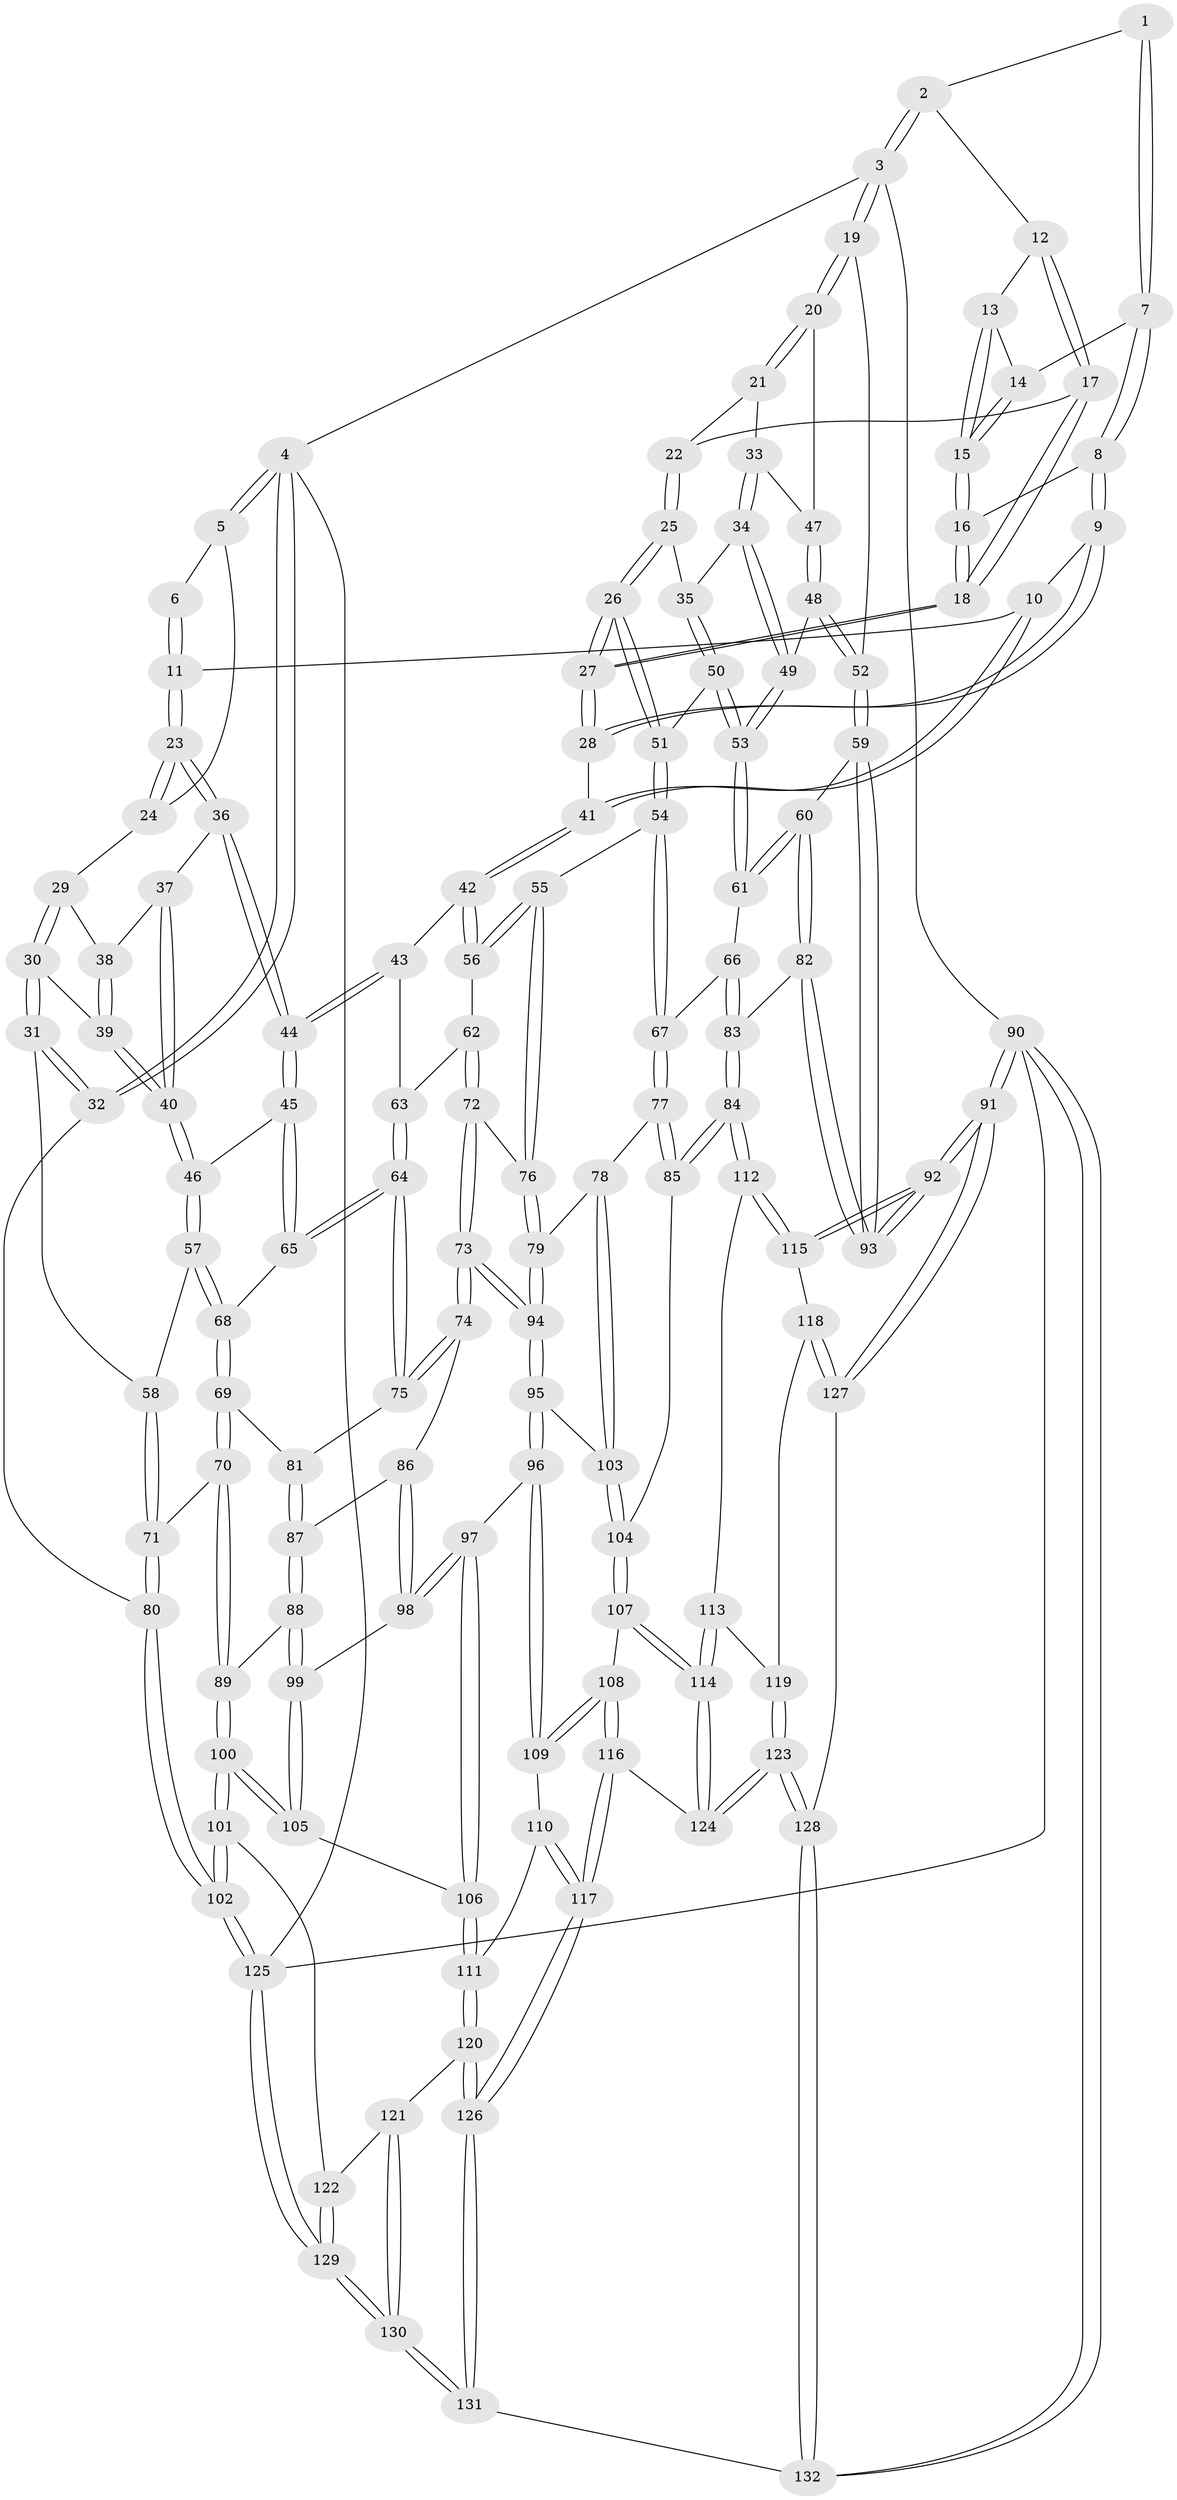 // Generated by graph-tools (version 1.1) at 2025/17/03/09/25 04:17:17]
// undirected, 132 vertices, 327 edges
graph export_dot {
graph [start="1"]
  node [color=gray90,style=filled];
  1 [pos="+0.5502602281614083+0"];
  2 [pos="+0.8581692374533653+0"];
  3 [pos="+1+0"];
  4 [pos="+0+0"];
  5 [pos="+0.057036668996804624+0"];
  6 [pos="+0.3331473825948568+0"];
  7 [pos="+0.5645316423412281+0"];
  8 [pos="+0.5454950716985145+0.0644098573512705"];
  9 [pos="+0.5390645292810735+0.07580716187098938"];
  10 [pos="+0.39881954050006463+0.11210491798097638"];
  11 [pos="+0.38443025850918094+0.10830938217384875"];
  12 [pos="+0.7813301159184807+0"];
  13 [pos="+0.696463318435312+0.01412859770556841"];
  14 [pos="+0.6141078069040923+0.005824673907405296"];
  15 [pos="+0.6602552824412498+0.05549299892146168"];
  16 [pos="+0.6572573264183078+0.06758689470410055"];
  17 [pos="+0.7812994222020906+0.06222617873674383"];
  18 [pos="+0.6735789683933552+0.11042590693229073"];
  19 [pos="+1+0"];
  20 [pos="+1+0.08247296474790176"];
  21 [pos="+0.8162910024991364+0.09812828812604131"];
  22 [pos="+0.782101154156145+0.06395544797310876"];
  23 [pos="+0.34440767462674016+0.14173175878246932"];
  24 [pos="+0.13604727009621984+0.022376504475766338"];
  25 [pos="+0.7168783174608969+0.22453474815890928"];
  26 [pos="+0.6475038931325143+0.2262310562720936"];
  27 [pos="+0.6404841803040995+0.22100794358004025"];
  28 [pos="+0.6330819216352147+0.21951582008913098"];
  29 [pos="+0.1227930322238935+0.1212455568838045"];
  30 [pos="+0+0.23638551132632188"];
  31 [pos="+0+0.29022737449648944"];
  32 [pos="+0+0.2893117354840853"];
  33 [pos="+0.8344732524919549+0.20983835721021743"];
  34 [pos="+0.8059457022114102+0.24113308270538"];
  35 [pos="+0.7698075980309741+0.23810226082068367"];
  36 [pos="+0.33911440788271685+0.15071917886529515"];
  37 [pos="+0.17647974357828042+0.16365215699047364"];
  38 [pos="+0.13646394903770998+0.13235086367875928"];
  39 [pos="+0.1475915322622534+0.2846327595530114"];
  40 [pos="+0.20482167780093596+0.30431891941063216"];
  41 [pos="+0.5190061289111562+0.25300956498838767"];
  42 [pos="+0.47772574255316+0.31838662813479646"];
  43 [pos="+0.3655558720052945+0.3310836749428854"];
  44 [pos="+0.3064418337654594+0.31555610502144205"];
  45 [pos="+0.2907295001454622+0.3250400663895831"];
  46 [pos="+0.2070851472639658+0.30638146586671133"];
  47 [pos="+0.9698134583411846+0.16885024874676346"];
  48 [pos="+0.9069426333911793+0.3192982059820236"];
  49 [pos="+0.8526152570051975+0.3307722118432989"];
  50 [pos="+0.7350891929507217+0.3841947198649242"];
  51 [pos="+0.6546390412099545+0.3700235369904988"];
  52 [pos="+1+0.3840740619939421"];
  53 [pos="+0.8272589564478564+0.4278826713542731"];
  54 [pos="+0.5995101016263343+0.4430848985173285"];
  55 [pos="+0.577756831403289+0.4428545198651838"];
  56 [pos="+0.5363065970745733+0.4200221678437512"];
  57 [pos="+0.104232319142399+0.41158773275986604"];
  58 [pos="+0.010553098101748272+0.39064611644278757"];
  59 [pos="+1+0.4435691828772139"];
  60 [pos="+0.8583227957136543+0.4794645022189151"];
  61 [pos="+0.8364806782516866+0.45931640415610014"];
  62 [pos="+0.436437888370279+0.46345986775493375"];
  63 [pos="+0.40322341580267956+0.41478191255608926"];
  64 [pos="+0.3187764884512397+0.5087493839314932"];
  65 [pos="+0.28504438032244156+0.3627640244538812"];
  66 [pos="+0.7204646178200436+0.5054554619632042"];
  67 [pos="+0.6438707741396376+0.49901085145358076"];
  68 [pos="+0.15741244580181393+0.49559113012593486"];
  69 [pos="+0.15950279484574478+0.5313972546892339"];
  70 [pos="+0.10262675169094755+0.5938563294126229"];
  71 [pos="+0.08066769211728915+0.5942706701101503"];
  72 [pos="+0.39308404109474754+0.5542629695231526"];
  73 [pos="+0.3912034068977653+0.5554155258191014"];
  74 [pos="+0.3620082073172986+0.5493710636615596"];
  75 [pos="+0.3199338773481581+0.5166484166187465"];
  76 [pos="+0.5070391759479558+0.554473018695141"];
  77 [pos="+0.6264482769371253+0.634644697686202"];
  78 [pos="+0.5864408546274308+0.6400500918398203"];
  79 [pos="+0.5451628979547081+0.6110987696095752"];
  80 [pos="+0+0.6734130297541292"];
  81 [pos="+0.21773042487434677+0.540229560846499"];
  82 [pos="+0.8523494884612878+0.6630732546107552"];
  83 [pos="+0.759756236682108+0.7200098509098303"];
  84 [pos="+0.758444808505697+0.721200451092313"];
  85 [pos="+0.7507383607359087+0.7191876051190281"];
  86 [pos="+0.31459482609273937+0.609274656896856"];
  87 [pos="+0.259744616215794+0.6401836402800357"];
  88 [pos="+0.25643338470765414+0.647043795201349"];
  89 [pos="+0.150311575874738+0.6663004635108615"];
  90 [pos="+1+1"];
  91 [pos="+1+1"];
  92 [pos="+1+0.8692089997162163"];
  93 [pos="+1+0.738393640725315"];
  94 [pos="+0.41920302120328407+0.6614701323135319"];
  95 [pos="+0.41713253203733996+0.7273402727027979"];
  96 [pos="+0.4094662593763984+0.7349627836933942"];
  97 [pos="+0.38978408374505386+0.7332773794991686"];
  98 [pos="+0.3355282069679487+0.7207627596618619"];
  99 [pos="+0.29248301343231375+0.7219452678184234"];
  100 [pos="+0.1674860839177346+0.8117299189341686"];
  101 [pos="+0.15478593512861827+0.8233120592441092"];
  102 [pos="+0+0.8505196423744077"];
  103 [pos="+0.5160576402724513+0.7298508607975231"];
  104 [pos="+0.5676196638663662+0.7971872316453458"];
  105 [pos="+0.17962997798407201+0.8101935811920874"];
  106 [pos="+0.26654032441167436+0.8430369058326471"];
  107 [pos="+0.5635840061918703+0.8237032819382302"];
  108 [pos="+0.4787626373144617+0.8811712529142146"];
  109 [pos="+0.4114807562662747+0.8408210283870109"];
  110 [pos="+0.4030312048948983+0.8470882733759351"];
  111 [pos="+0.33929362330442403+0.8885243812472526"];
  112 [pos="+0.7621541764727846+0.7507422395390139"];
  113 [pos="+0.7580254193422478+0.8132021840792989"];
  114 [pos="+0.6351239093326296+0.9057955775117547"];
  115 [pos="+0.978105968063615+0.86166482555219"];
  116 [pos="+0.4970615957436703+0.9496844601102277"];
  117 [pos="+0.43571247091970183+1"];
  118 [pos="+0.8142920500047014+0.9043325977226971"];
  119 [pos="+0.7699181382836959+0.8361907305983686"];
  120 [pos="+0.3312033841152482+0.9481966542773094"];
  121 [pos="+0.21727417934978177+0.9579753371965983"];
  122 [pos="+0.1712081345989924+0.9065101188473071"];
  123 [pos="+0.6713829264965538+1"];
  124 [pos="+0.6296012464153441+0.9317312236210191"];
  125 [pos="+0+1"];
  126 [pos="+0.4226851635168864+1"];
  127 [pos="+0.8157721303475189+0.929278463965532"];
  128 [pos="+0.7397399048129566+1"];
  129 [pos="+0+1"];
  130 [pos="+0.22288060163453033+1"];
  131 [pos="+0.42465838504146974+1"];
  132 [pos="+0.7402399120214206+1"];
  1 -- 2;
  1 -- 7;
  1 -- 7;
  2 -- 3;
  2 -- 3;
  2 -- 12;
  3 -- 4;
  3 -- 19;
  3 -- 19;
  3 -- 90;
  4 -- 5;
  4 -- 5;
  4 -- 32;
  4 -- 32;
  4 -- 125;
  5 -- 6;
  5 -- 24;
  6 -- 11;
  6 -- 11;
  7 -- 8;
  7 -- 8;
  7 -- 14;
  8 -- 9;
  8 -- 9;
  8 -- 16;
  9 -- 10;
  9 -- 28;
  9 -- 28;
  10 -- 11;
  10 -- 41;
  10 -- 41;
  11 -- 23;
  11 -- 23;
  12 -- 13;
  12 -- 17;
  12 -- 17;
  13 -- 14;
  13 -- 15;
  13 -- 15;
  14 -- 15;
  14 -- 15;
  15 -- 16;
  15 -- 16;
  16 -- 18;
  16 -- 18;
  17 -- 18;
  17 -- 18;
  17 -- 22;
  18 -- 27;
  18 -- 27;
  19 -- 20;
  19 -- 20;
  19 -- 52;
  20 -- 21;
  20 -- 21;
  20 -- 47;
  21 -- 22;
  21 -- 33;
  22 -- 25;
  22 -- 25;
  23 -- 24;
  23 -- 24;
  23 -- 36;
  23 -- 36;
  24 -- 29;
  25 -- 26;
  25 -- 26;
  25 -- 35;
  26 -- 27;
  26 -- 27;
  26 -- 51;
  26 -- 51;
  27 -- 28;
  27 -- 28;
  28 -- 41;
  29 -- 30;
  29 -- 30;
  29 -- 38;
  30 -- 31;
  30 -- 31;
  30 -- 39;
  31 -- 32;
  31 -- 32;
  31 -- 58;
  32 -- 80;
  33 -- 34;
  33 -- 34;
  33 -- 47;
  34 -- 35;
  34 -- 49;
  34 -- 49;
  35 -- 50;
  35 -- 50;
  36 -- 37;
  36 -- 44;
  36 -- 44;
  37 -- 38;
  37 -- 40;
  37 -- 40;
  38 -- 39;
  38 -- 39;
  39 -- 40;
  39 -- 40;
  40 -- 46;
  40 -- 46;
  41 -- 42;
  41 -- 42;
  42 -- 43;
  42 -- 56;
  42 -- 56;
  43 -- 44;
  43 -- 44;
  43 -- 63;
  44 -- 45;
  44 -- 45;
  45 -- 46;
  45 -- 65;
  45 -- 65;
  46 -- 57;
  46 -- 57;
  47 -- 48;
  47 -- 48;
  48 -- 49;
  48 -- 52;
  48 -- 52;
  49 -- 53;
  49 -- 53;
  50 -- 51;
  50 -- 53;
  50 -- 53;
  51 -- 54;
  51 -- 54;
  52 -- 59;
  52 -- 59;
  53 -- 61;
  53 -- 61;
  54 -- 55;
  54 -- 67;
  54 -- 67;
  55 -- 56;
  55 -- 56;
  55 -- 76;
  55 -- 76;
  56 -- 62;
  57 -- 58;
  57 -- 68;
  57 -- 68;
  58 -- 71;
  58 -- 71;
  59 -- 60;
  59 -- 93;
  59 -- 93;
  60 -- 61;
  60 -- 61;
  60 -- 82;
  60 -- 82;
  61 -- 66;
  62 -- 63;
  62 -- 72;
  62 -- 72;
  63 -- 64;
  63 -- 64;
  64 -- 65;
  64 -- 65;
  64 -- 75;
  64 -- 75;
  65 -- 68;
  66 -- 67;
  66 -- 83;
  66 -- 83;
  67 -- 77;
  67 -- 77;
  68 -- 69;
  68 -- 69;
  69 -- 70;
  69 -- 70;
  69 -- 81;
  70 -- 71;
  70 -- 89;
  70 -- 89;
  71 -- 80;
  71 -- 80;
  72 -- 73;
  72 -- 73;
  72 -- 76;
  73 -- 74;
  73 -- 74;
  73 -- 94;
  73 -- 94;
  74 -- 75;
  74 -- 75;
  74 -- 86;
  75 -- 81;
  76 -- 79;
  76 -- 79;
  77 -- 78;
  77 -- 85;
  77 -- 85;
  78 -- 79;
  78 -- 103;
  78 -- 103;
  79 -- 94;
  79 -- 94;
  80 -- 102;
  80 -- 102;
  81 -- 87;
  81 -- 87;
  82 -- 83;
  82 -- 93;
  82 -- 93;
  83 -- 84;
  83 -- 84;
  84 -- 85;
  84 -- 85;
  84 -- 112;
  84 -- 112;
  85 -- 104;
  86 -- 87;
  86 -- 98;
  86 -- 98;
  87 -- 88;
  87 -- 88;
  88 -- 89;
  88 -- 99;
  88 -- 99;
  89 -- 100;
  89 -- 100;
  90 -- 91;
  90 -- 91;
  90 -- 132;
  90 -- 132;
  90 -- 125;
  91 -- 92;
  91 -- 92;
  91 -- 127;
  91 -- 127;
  92 -- 93;
  92 -- 93;
  92 -- 115;
  92 -- 115;
  94 -- 95;
  94 -- 95;
  95 -- 96;
  95 -- 96;
  95 -- 103;
  96 -- 97;
  96 -- 109;
  96 -- 109;
  97 -- 98;
  97 -- 98;
  97 -- 106;
  97 -- 106;
  98 -- 99;
  99 -- 105;
  99 -- 105;
  100 -- 101;
  100 -- 101;
  100 -- 105;
  100 -- 105;
  101 -- 102;
  101 -- 102;
  101 -- 122;
  102 -- 125;
  102 -- 125;
  103 -- 104;
  103 -- 104;
  104 -- 107;
  104 -- 107;
  105 -- 106;
  106 -- 111;
  106 -- 111;
  107 -- 108;
  107 -- 114;
  107 -- 114;
  108 -- 109;
  108 -- 109;
  108 -- 116;
  108 -- 116;
  109 -- 110;
  110 -- 111;
  110 -- 117;
  110 -- 117;
  111 -- 120;
  111 -- 120;
  112 -- 113;
  112 -- 115;
  112 -- 115;
  113 -- 114;
  113 -- 114;
  113 -- 119;
  114 -- 124;
  114 -- 124;
  115 -- 118;
  116 -- 117;
  116 -- 117;
  116 -- 124;
  117 -- 126;
  117 -- 126;
  118 -- 119;
  118 -- 127;
  118 -- 127;
  119 -- 123;
  119 -- 123;
  120 -- 121;
  120 -- 126;
  120 -- 126;
  121 -- 122;
  121 -- 130;
  121 -- 130;
  122 -- 129;
  122 -- 129;
  123 -- 124;
  123 -- 124;
  123 -- 128;
  123 -- 128;
  125 -- 129;
  125 -- 129;
  126 -- 131;
  126 -- 131;
  127 -- 128;
  128 -- 132;
  128 -- 132;
  129 -- 130;
  129 -- 130;
  130 -- 131;
  130 -- 131;
  131 -- 132;
}
